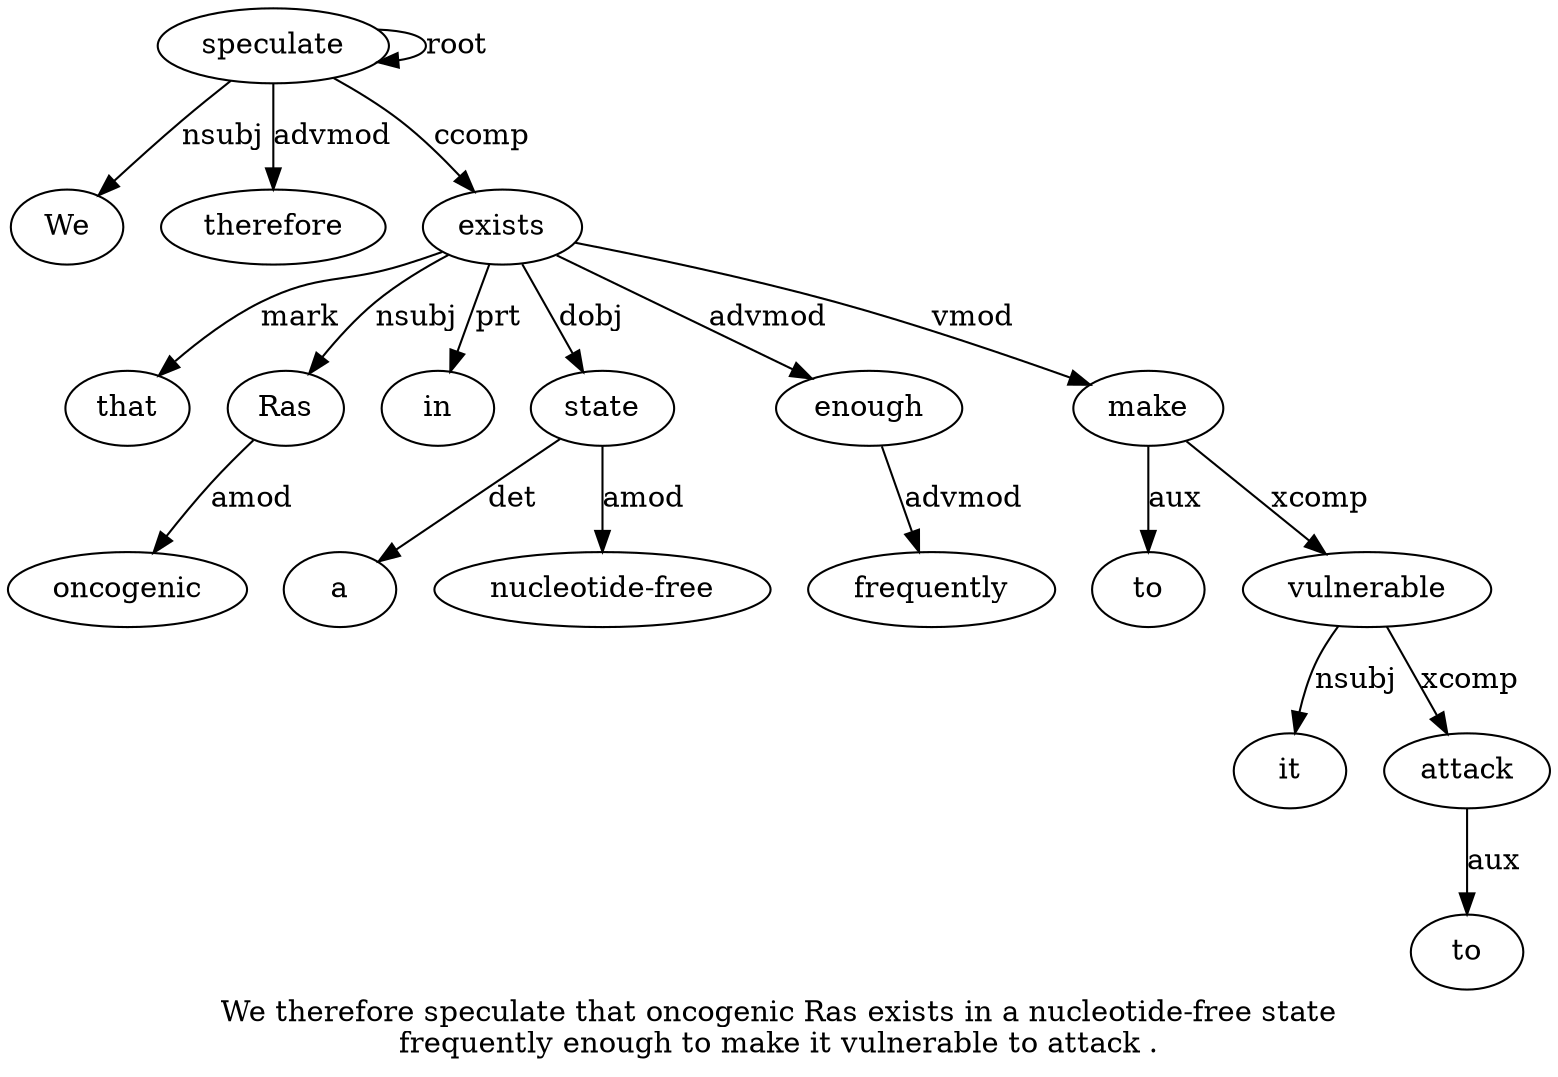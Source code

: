 digraph "We therefore speculate that oncogenic Ras exists in a nucleotide-free state frequently enough to make it vulnerable to attack ." {
label="We therefore speculate that oncogenic Ras exists in a nucleotide-free state
frequently enough to make it vulnerable to attack .";
speculate3 [style=filled, fillcolor=white, label=speculate];
We1 [style=filled, fillcolor=white, label=We];
speculate3 -> We1  [label=nsubj];
therefore2 [style=filled, fillcolor=white, label=therefore];
speculate3 -> therefore2  [label=advmod];
speculate3 -> speculate3  [label=root];
exists7 [style=filled, fillcolor=white, label=exists];
that4 [style=filled, fillcolor=white, label=that];
exists7 -> that4  [label=mark];
Ras6 [style=filled, fillcolor=white, label=Ras];
oncogenic5 [style=filled, fillcolor=white, label=oncogenic];
Ras6 -> oncogenic5  [label=amod];
exists7 -> Ras6  [label=nsubj];
speculate3 -> exists7  [label=ccomp];
in8 [style=filled, fillcolor=white, label=in];
exists7 -> in8  [label=prt];
state11 [style=filled, fillcolor=white, label=state];
a9 [style=filled, fillcolor=white, label=a];
state11 -> a9  [label=det];
"nucleotide-free10" [style=filled, fillcolor=white, label="nucleotide-free"];
state11 -> "nucleotide-free10"  [label=amod];
exists7 -> state11  [label=dobj];
enough13 [style=filled, fillcolor=white, label=enough];
frequently12 [style=filled, fillcolor=white, label=frequently];
enough13 -> frequently12  [label=advmod];
exists7 -> enough13  [label=advmod];
make15 [style=filled, fillcolor=white, label=make];
to14 [style=filled, fillcolor=white, label=to];
make15 -> to14  [label=aux];
exists7 -> make15  [label=vmod];
vulnerable17 [style=filled, fillcolor=white, label=vulnerable];
it16 [style=filled, fillcolor=white, label=it];
vulnerable17 -> it16  [label=nsubj];
make15 -> vulnerable17  [label=xcomp];
attack19 [style=filled, fillcolor=white, label=attack];
to18 [style=filled, fillcolor=white, label=to];
attack19 -> to18  [label=aux];
vulnerable17 -> attack19  [label=xcomp];
}

